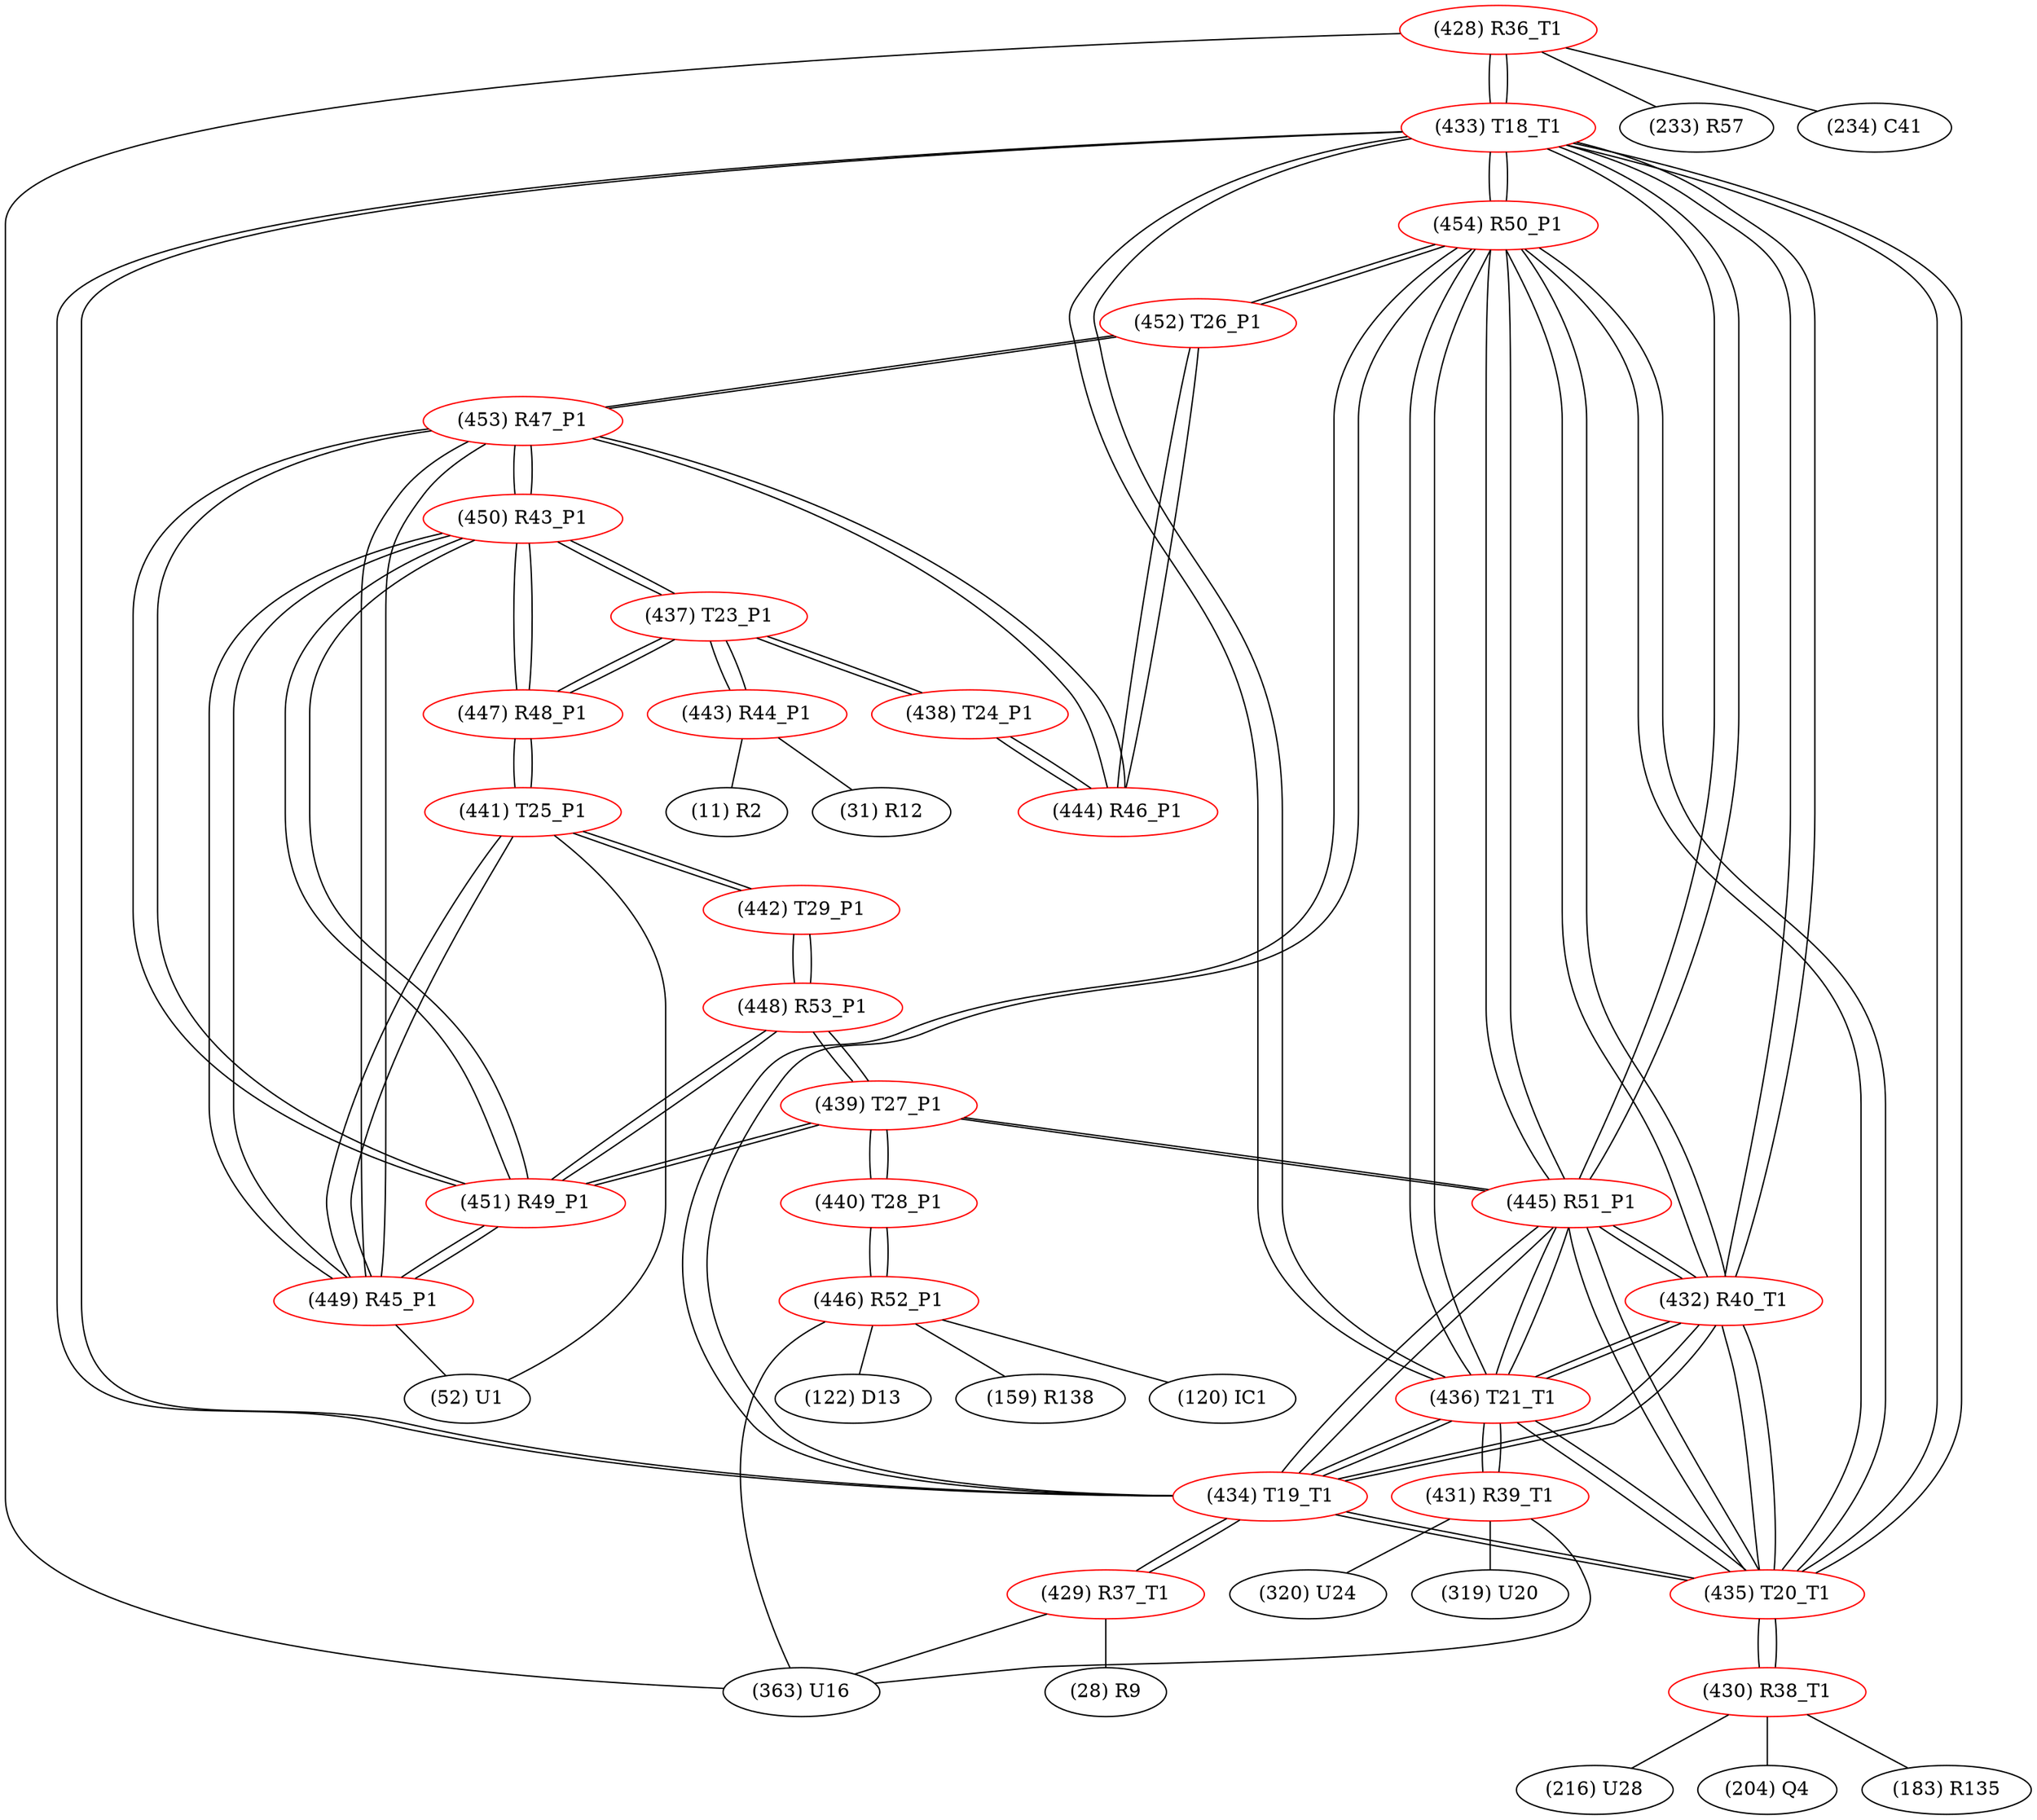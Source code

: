 graph {
	428 [label="(428) R36_T1" color=red]
	363 [label="(363) U16"]
	233 [label="(233) R57"]
	234 [label="(234) C41"]
	433 [label="(433) T18_T1"]
	429 [label="(429) R37_T1" color=red]
	363 [label="(363) U16"]
	28 [label="(28) R9"]
	434 [label="(434) T19_T1"]
	430 [label="(430) R38_T1" color=red]
	216 [label="(216) U28"]
	204 [label="(204) Q4"]
	183 [label="(183) R135"]
	435 [label="(435) T20_T1"]
	431 [label="(431) R39_T1" color=red]
	320 [label="(320) U24"]
	363 [label="(363) U16"]
	319 [label="(319) U20"]
	436 [label="(436) T21_T1"]
	432 [label="(432) R40_T1" color=red]
	445 [label="(445) R51_P1"]
	454 [label="(454) R50_P1"]
	433 [label="(433) T18_T1"]
	436 [label="(436) T21_T1"]
	435 [label="(435) T20_T1"]
	434 [label="(434) T19_T1"]
	433 [label="(433) T18_T1" color=red]
	428 [label="(428) R36_T1"]
	445 [label="(445) R51_P1"]
	454 [label="(454) R50_P1"]
	436 [label="(436) T21_T1"]
	435 [label="(435) T20_T1"]
	434 [label="(434) T19_T1"]
	432 [label="(432) R40_T1"]
	434 [label="(434) T19_T1" color=red]
	429 [label="(429) R37_T1"]
	445 [label="(445) R51_P1"]
	454 [label="(454) R50_P1"]
	433 [label="(433) T18_T1"]
	436 [label="(436) T21_T1"]
	435 [label="(435) T20_T1"]
	432 [label="(432) R40_T1"]
	435 [label="(435) T20_T1" color=red]
	430 [label="(430) R38_T1"]
	445 [label="(445) R51_P1"]
	454 [label="(454) R50_P1"]
	433 [label="(433) T18_T1"]
	436 [label="(436) T21_T1"]
	434 [label="(434) T19_T1"]
	432 [label="(432) R40_T1"]
	436 [label="(436) T21_T1" color=red]
	431 [label="(431) R39_T1"]
	445 [label="(445) R51_P1"]
	454 [label="(454) R50_P1"]
	433 [label="(433) T18_T1"]
	435 [label="(435) T20_T1"]
	434 [label="(434) T19_T1"]
	432 [label="(432) R40_T1"]
	437 [label="(437) T23_P1" color=red]
	447 [label="(447) R48_P1"]
	450 [label="(450) R43_P1"]
	438 [label="(438) T24_P1"]
	443 [label="(443) R44_P1"]
	438 [label="(438) T24_P1" color=red]
	444 [label="(444) R46_P1"]
	437 [label="(437) T23_P1"]
	439 [label="(439) T27_P1" color=red]
	445 [label="(445) R51_P1"]
	440 [label="(440) T28_P1"]
	448 [label="(448) R53_P1"]
	451 [label="(451) R49_P1"]
	440 [label="(440) T28_P1" color=red]
	446 [label="(446) R52_P1"]
	439 [label="(439) T27_P1"]
	441 [label="(441) T25_P1" color=red]
	442 [label="(442) T29_P1"]
	447 [label="(447) R48_P1"]
	449 [label="(449) R45_P1"]
	52 [label="(52) U1"]
	442 [label="(442) T29_P1" color=red]
	441 [label="(441) T25_P1"]
	448 [label="(448) R53_P1"]
	443 [label="(443) R44_P1" color=red]
	11 [label="(11) R2"]
	31 [label="(31) R12"]
	437 [label="(437) T23_P1"]
	444 [label="(444) R46_P1" color=red]
	452 [label="(452) T26_P1"]
	453 [label="(453) R47_P1"]
	438 [label="(438) T24_P1"]
	445 [label="(445) R51_P1" color=red]
	439 [label="(439) T27_P1"]
	454 [label="(454) R50_P1"]
	433 [label="(433) T18_T1"]
	436 [label="(436) T21_T1"]
	435 [label="(435) T20_T1"]
	434 [label="(434) T19_T1"]
	432 [label="(432) R40_T1"]
	446 [label="(446) R52_P1" color=red]
	363 [label="(363) U16"]
	122 [label="(122) D13"]
	159 [label="(159) R138"]
	120 [label="(120) IC1"]
	440 [label="(440) T28_P1"]
	447 [label="(447) R48_P1" color=red]
	441 [label="(441) T25_P1"]
	437 [label="(437) T23_P1"]
	450 [label="(450) R43_P1"]
	448 [label="(448) R53_P1" color=red]
	442 [label="(442) T29_P1"]
	439 [label="(439) T27_P1"]
	451 [label="(451) R49_P1"]
	449 [label="(449) R45_P1" color=red]
	453 [label="(453) R47_P1"]
	450 [label="(450) R43_P1"]
	451 [label="(451) R49_P1"]
	441 [label="(441) T25_P1"]
	52 [label="(52) U1"]
	450 [label="(450) R43_P1" color=red]
	447 [label="(447) R48_P1"]
	437 [label="(437) T23_P1"]
	453 [label="(453) R47_P1"]
	449 [label="(449) R45_P1"]
	451 [label="(451) R49_P1"]
	451 [label="(451) R49_P1" color=red]
	453 [label="(453) R47_P1"]
	449 [label="(449) R45_P1"]
	450 [label="(450) R43_P1"]
	439 [label="(439) T27_P1"]
	448 [label="(448) R53_P1"]
	452 [label="(452) T26_P1" color=red]
	454 [label="(454) R50_P1"]
	444 [label="(444) R46_P1"]
	453 [label="(453) R47_P1"]
	453 [label="(453) R47_P1" color=red]
	449 [label="(449) R45_P1"]
	450 [label="(450) R43_P1"]
	451 [label="(451) R49_P1"]
	452 [label="(452) T26_P1"]
	444 [label="(444) R46_P1"]
	454 [label="(454) R50_P1" color=red]
	452 [label="(452) T26_P1"]
	445 [label="(445) R51_P1"]
	433 [label="(433) T18_T1"]
	436 [label="(436) T21_T1"]
	435 [label="(435) T20_T1"]
	434 [label="(434) T19_T1"]
	432 [label="(432) R40_T1"]
	428 -- 363
	428 -- 233
	428 -- 234
	428 -- 433
	429 -- 363
	429 -- 28
	429 -- 434
	430 -- 216
	430 -- 204
	430 -- 183
	430 -- 435
	431 -- 320
	431 -- 363
	431 -- 319
	431 -- 436
	432 -- 445
	432 -- 454
	432 -- 433
	432 -- 436
	432 -- 435
	432 -- 434
	433 -- 428
	433 -- 445
	433 -- 454
	433 -- 436
	433 -- 435
	433 -- 434
	433 -- 432
	434 -- 429
	434 -- 445
	434 -- 454
	434 -- 433
	434 -- 436
	434 -- 435
	434 -- 432
	435 -- 430
	435 -- 445
	435 -- 454
	435 -- 433
	435 -- 436
	435 -- 434
	435 -- 432
	436 -- 431
	436 -- 445
	436 -- 454
	436 -- 433
	436 -- 435
	436 -- 434
	436 -- 432
	437 -- 447
	437 -- 450
	437 -- 438
	437 -- 443
	438 -- 444
	438 -- 437
	439 -- 445
	439 -- 440
	439 -- 448
	439 -- 451
	440 -- 446
	440 -- 439
	441 -- 442
	441 -- 447
	441 -- 449
	441 -- 52
	442 -- 441
	442 -- 448
	443 -- 11
	443 -- 31
	443 -- 437
	444 -- 452
	444 -- 453
	444 -- 438
	445 -- 439
	445 -- 454
	445 -- 433
	445 -- 436
	445 -- 435
	445 -- 434
	445 -- 432
	446 -- 363
	446 -- 122
	446 -- 159
	446 -- 120
	446 -- 440
	447 -- 441
	447 -- 437
	447 -- 450
	448 -- 442
	448 -- 439
	448 -- 451
	449 -- 453
	449 -- 450
	449 -- 451
	449 -- 441
	449 -- 52
	450 -- 447
	450 -- 437
	450 -- 453
	450 -- 449
	450 -- 451
	451 -- 453
	451 -- 449
	451 -- 450
	451 -- 439
	451 -- 448
	452 -- 454
	452 -- 444
	452 -- 453
	453 -- 449
	453 -- 450
	453 -- 451
	453 -- 452
	453 -- 444
	454 -- 452
	454 -- 445
	454 -- 433
	454 -- 436
	454 -- 435
	454 -- 434
	454 -- 432
}